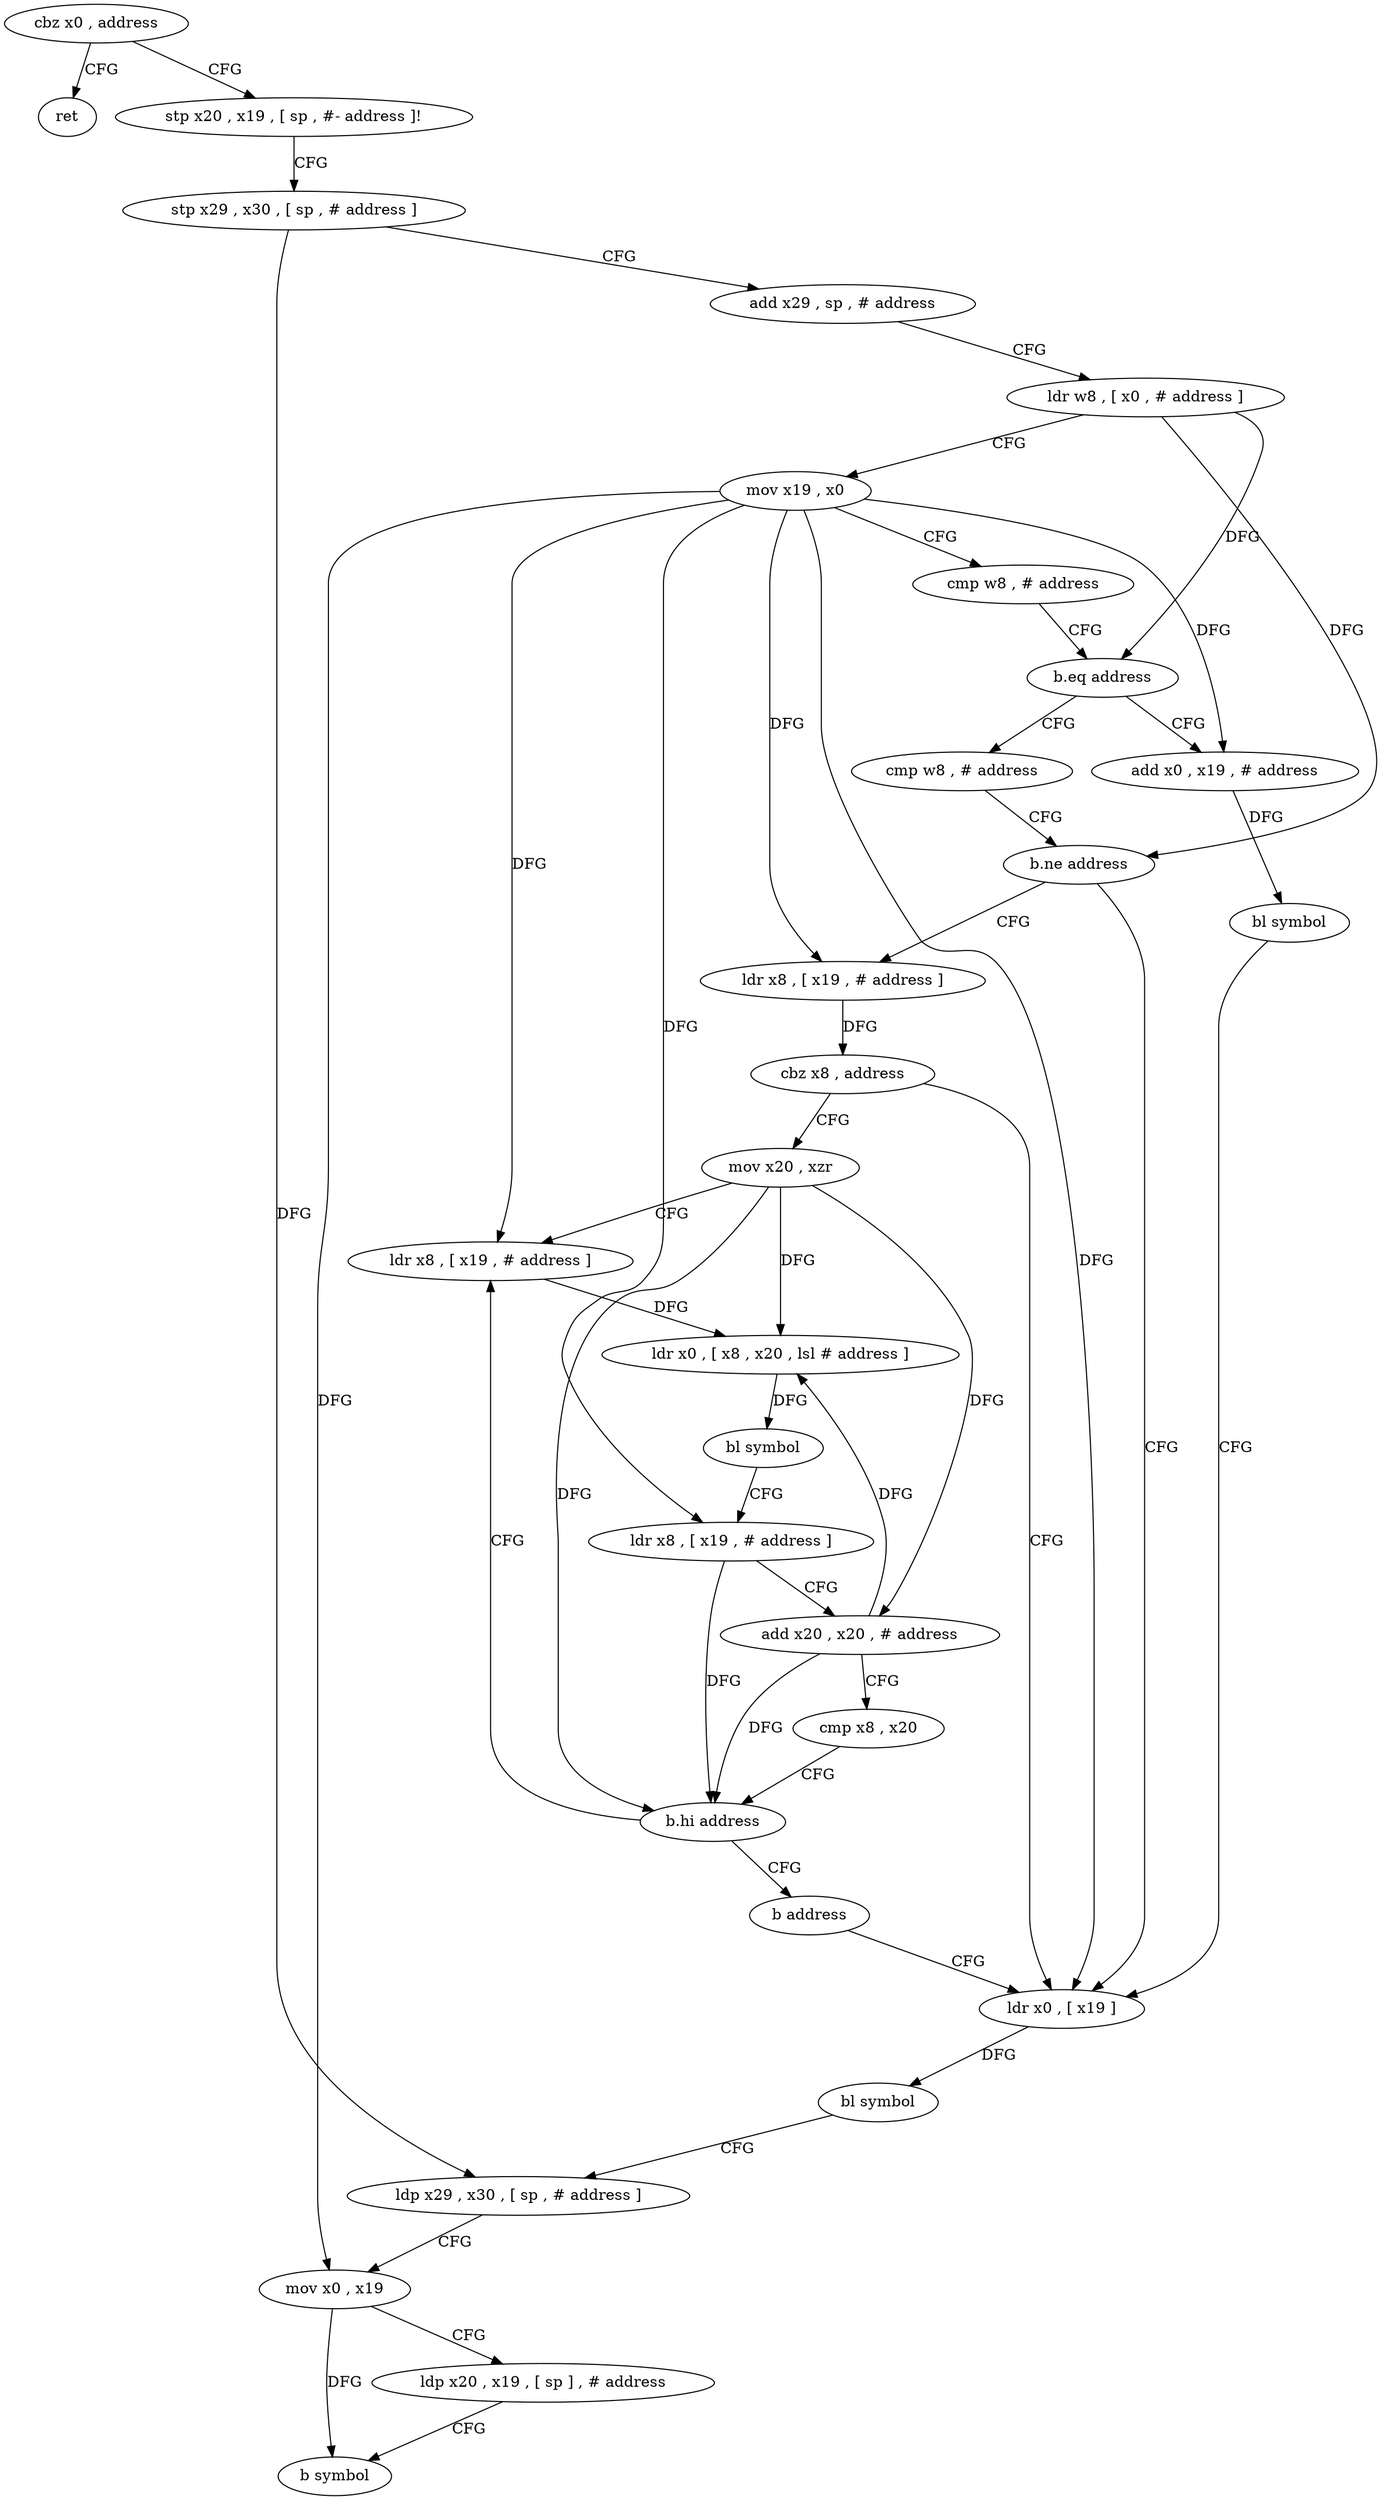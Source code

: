 digraph "func" {
"130156" [label = "cbz x0 , address" ]
"130240" [label = "ret" ]
"130160" [label = "stp x20 , x19 , [ sp , #- address ]!" ]
"130164" [label = "stp x29 , x30 , [ sp , # address ]" ]
"130168" [label = "add x29 , sp , # address" ]
"130172" [label = "ldr w8 , [ x0 , # address ]" ]
"130176" [label = "mov x19 , x0" ]
"130180" [label = "cmp w8 , # address" ]
"130184" [label = "b.eq address" ]
"130244" [label = "add x0 , x19 , # address" ]
"130188" [label = "cmp w8 , # address" ]
"130248" [label = "bl symbol" ]
"130252" [label = "ldr x0 , [ x19 ]" ]
"130192" [label = "b.ne address" ]
"130196" [label = "ldr x8 , [ x19 , # address ]" ]
"130256" [label = "bl symbol" ]
"130260" [label = "ldp x29 , x30 , [ sp , # address ]" ]
"130264" [label = "mov x0 , x19" ]
"130268" [label = "ldp x20 , x19 , [ sp ] , # address" ]
"130272" [label = "b symbol" ]
"130200" [label = "cbz x8 , address" ]
"130204" [label = "mov x20 , xzr" ]
"130208" [label = "ldr x8 , [ x19 , # address ]" ]
"130212" [label = "ldr x0 , [ x8 , x20 , lsl # address ]" ]
"130216" [label = "bl symbol" ]
"130220" [label = "ldr x8 , [ x19 , # address ]" ]
"130224" [label = "add x20 , x20 , # address" ]
"130228" [label = "cmp x8 , x20" ]
"130232" [label = "b.hi address" ]
"130236" [label = "b address" ]
"130156" -> "130240" [ label = "CFG" ]
"130156" -> "130160" [ label = "CFG" ]
"130160" -> "130164" [ label = "CFG" ]
"130164" -> "130168" [ label = "CFG" ]
"130164" -> "130260" [ label = "DFG" ]
"130168" -> "130172" [ label = "CFG" ]
"130172" -> "130176" [ label = "CFG" ]
"130172" -> "130184" [ label = "DFG" ]
"130172" -> "130192" [ label = "DFG" ]
"130176" -> "130180" [ label = "CFG" ]
"130176" -> "130244" [ label = "DFG" ]
"130176" -> "130252" [ label = "DFG" ]
"130176" -> "130264" [ label = "DFG" ]
"130176" -> "130196" [ label = "DFG" ]
"130176" -> "130208" [ label = "DFG" ]
"130176" -> "130220" [ label = "DFG" ]
"130180" -> "130184" [ label = "CFG" ]
"130184" -> "130244" [ label = "CFG" ]
"130184" -> "130188" [ label = "CFG" ]
"130244" -> "130248" [ label = "DFG" ]
"130188" -> "130192" [ label = "CFG" ]
"130248" -> "130252" [ label = "CFG" ]
"130252" -> "130256" [ label = "DFG" ]
"130192" -> "130252" [ label = "CFG" ]
"130192" -> "130196" [ label = "CFG" ]
"130196" -> "130200" [ label = "DFG" ]
"130256" -> "130260" [ label = "CFG" ]
"130260" -> "130264" [ label = "CFG" ]
"130264" -> "130268" [ label = "CFG" ]
"130264" -> "130272" [ label = "DFG" ]
"130268" -> "130272" [ label = "CFG" ]
"130200" -> "130252" [ label = "CFG" ]
"130200" -> "130204" [ label = "CFG" ]
"130204" -> "130208" [ label = "CFG" ]
"130204" -> "130212" [ label = "DFG" ]
"130204" -> "130224" [ label = "DFG" ]
"130204" -> "130232" [ label = "DFG" ]
"130208" -> "130212" [ label = "DFG" ]
"130212" -> "130216" [ label = "DFG" ]
"130216" -> "130220" [ label = "CFG" ]
"130220" -> "130224" [ label = "CFG" ]
"130220" -> "130232" [ label = "DFG" ]
"130224" -> "130228" [ label = "CFG" ]
"130224" -> "130212" [ label = "DFG" ]
"130224" -> "130232" [ label = "DFG" ]
"130228" -> "130232" [ label = "CFG" ]
"130232" -> "130208" [ label = "CFG" ]
"130232" -> "130236" [ label = "CFG" ]
"130236" -> "130252" [ label = "CFG" ]
}
